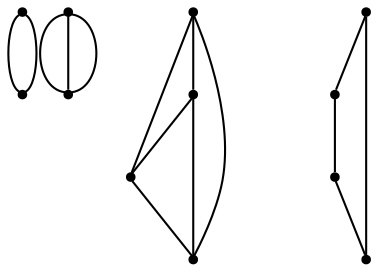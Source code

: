 graph {
  node [shape=point,comment="{\"directed\":false,\"doi\":\"10.1007/3-540-36151-0_21\",\"figure\":\"2 (1)\"}"]

  v0 [pos="1291.7083740234375,2110.8335071139873"]
  v1 [pos="1291.708246866862,2035.833507113987"]
  v2 [pos="1291.708246866862,1945.8333545260964"]
  v3 [pos="1291.708246866862,1870.8333545260964"]
  v4 [pos="1171.7082977294922,1721.3334613376198"]
  v5 [pos="1171.7082977294922,1811.3334867689348"]
  v6 [pos="1456.7081451416016,1780.8333290947812"]
  v7 [pos="1456.7081451416016,1720.8333545260964"]
  v8 [pos="1411.708196004232,1690.833303663466"]
  v9 [pos="1411.708196004232,1810.8333799574114"]
  v10 [pos="1216.708246866862,1766.3334104749895"]
  v11 [pos="1126.708475748698,1766.3334104749895"]

  v0 -- v1 [id="-1",pos="1291.7083740234375,2110.8335071139873 1334.5625559488933,2072.212621900771 1331.2084197998047,2071.241781446669 1291.708246866862,2035.833507113987"]
  v11 -- v4 [id="-2",pos="1126.708475748698,1766.3334104749895 1171.7082977294922,1721.3334613376198 1171.7082977294922,1721.3334613376198 1171.7082977294922,1721.3334613376198"]
  v11 -- v10 [id="-3",pos="1126.708475748698,1766.3334104749895 1216.708246866862,1766.3334104749895 1216.708246866862,1766.3334104749895 1216.708246866862,1766.3334104749895"]
  v2 -- v3 [id="-11",pos="1291.708246866862,1945.8333545260964 1332.9583485921225,1908.5626178317605 1332.9583485921225,1907.9293780856667 1291.708246866862,1870.8333545260964"]
  v2 -- v3 [id="-12",pos="1291.708246866862,1945.8333545260964 1249.1583506266277,1907.3419147067605 1252.225112915039,1906.4043892754453 1291.708246866862,1870.8333545260964"]
  v0 -- v1 [id="-13",pos="1291.7083740234375,2110.8335071139873 1253.966776529948,2073.4417173597553 1253.966776529948,2073.0500751071513 1291.708246866862,2035.833507113987"]
  v4 -- v5 [id="-18",pos="1171.7082977294922,1721.3334613376198 1202.3125966389975,1728.900167677138 1254.287592569987,1737.9834704928933 1254.5584360758464,1764.4959979587136 1254.6084086100261,1765.8460193210183 1254.6084086100261,1765.8460193210183 1254.6084086100261,1765.8460193210183 1254.5584360758464,1767.1459409925676 1254.5584360758464,1767.1459409925676 1254.5584360758464,1767.1459409925676 1254.5667012532554,1793.4918933444558 1202.291742960612,1805.5001788669167 1171.7082977294922,1811.3334867689348"]
  v9 -- v8 [id="-22",pos="1411.708196004232,1810.8333799574114 1411.708196004232,1690.833303663466 1411.708196004232,1690.833303663466 1411.708196004232,1690.833303663466"]
  v7 -- v8 [id="-24",pos="1456.7081451416016,1720.8333545260964 1411.708196004232,1690.833303663466 1411.708196004232,1690.833303663466 1411.708196004232,1690.833303663466"]
  v6 -- v7 [id="-25",pos="1456.7081451416016,1780.8333290947812 1456.7081451416016,1720.8333545260964 1456.7081451416016,1720.8333545260964 1456.7081451416016,1720.8333545260964"]
  v2 -- v3 [id="-26",pos="1291.708246866862,1945.8333545260964 1291.708246866862,1870.8333545260964 1291.708246866862,1870.8333545260964 1291.708246866862,1870.8333545260964"]
  v11 -- v5 [id="-4",pos="1126.708475748698,1766.3334104749895 1171.7082977294922,1811.3334867689348 1171.7082977294922,1811.3334867689348 1171.7082977294922,1811.3334867689348"]
  v10 -- v4 [id="-6",pos="1216.708246866862,1766.3334104749895 1171.7082977294922,1721.3334613376198 1171.7082977294922,1721.3334613376198 1171.7082977294922,1721.3334613376198"]
  v5 -- v10 [id="-10",pos="1171.7082977294922,1811.3334867689348 1216.708246866862,1766.3334104749895 1216.708246866862,1766.3334104749895 1216.708246866862,1766.3334104749895"]
  v9 -- v6 [id="-23",pos="1411.708196004232,1810.8333799574114 1456.7081451416016,1780.8333290947812 1456.7081451416016,1780.8333290947812 1456.7081451416016,1780.8333290947812"]
}